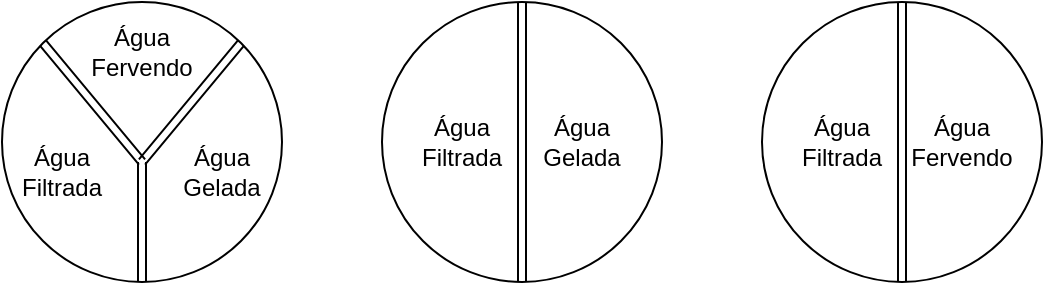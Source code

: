 <mxfile version="24.7.17">
  <diagram name="Página-1" id="nmXsH4Q8Qgoz9HJG3WZ_">
    <mxGraphModel dx="722" dy="380" grid="1" gridSize="10" guides="1" tooltips="1" connect="1" arrows="1" fold="1" page="1" pageScale="1" pageWidth="827" pageHeight="1169" math="0" shadow="0">
      <root>
        <mxCell id="0" />
        <mxCell id="1" parent="0" />
        <mxCell id="P0GF9yvNn_1uCxRCZuNS-26" value="" style="ellipse;whiteSpace=wrap;html=1;aspect=fixed;" vertex="1" parent="1">
          <mxGeometry x="510" y="90" width="140" height="140" as="geometry" />
        </mxCell>
        <mxCell id="P0GF9yvNn_1uCxRCZuNS-1" value="" style="ellipse;whiteSpace=wrap;html=1;aspect=fixed;" vertex="1" parent="1">
          <mxGeometry x="130" y="90" width="140" height="140" as="geometry" />
        </mxCell>
        <mxCell id="P0GF9yvNn_1uCxRCZuNS-4" value="Água Fervendo" style="text;html=1;align=center;verticalAlign=middle;whiteSpace=wrap;rounded=0;" vertex="1" parent="1">
          <mxGeometry x="580" y="145" width="60" height="30" as="geometry" />
        </mxCell>
        <mxCell id="P0GF9yvNn_1uCxRCZuNS-19" value="" style="ellipse;whiteSpace=wrap;html=1;aspect=fixed;" vertex="1" parent="1">
          <mxGeometry x="320" y="90" width="140" height="140" as="geometry" />
        </mxCell>
        <mxCell id="P0GF9yvNn_1uCxRCZuNS-21" value="Água Filtrada" style="text;html=1;align=center;verticalAlign=middle;whiteSpace=wrap;rounded=0;" vertex="1" parent="1">
          <mxGeometry x="330" y="145" width="60" height="30" as="geometry" />
        </mxCell>
        <mxCell id="P0GF9yvNn_1uCxRCZuNS-22" value="Água Gelada" style="text;html=1;align=center;verticalAlign=middle;whiteSpace=wrap;rounded=0;" vertex="1" parent="1">
          <mxGeometry x="390" y="145" width="60" height="30" as="geometry" />
        </mxCell>
        <mxCell id="P0GF9yvNn_1uCxRCZuNS-23" value="" style="shape=link;html=1;rounded=0;exitX=0.5;exitY=1;exitDx=0;exitDy=0;entryX=0.5;entryY=0;entryDx=0;entryDy=0;" edge="1" source="P0GF9yvNn_1uCxRCZuNS-19" parent="1" target="P0GF9yvNn_1uCxRCZuNS-19">
          <mxGeometry width="100" relative="1" as="geometry">
            <mxPoint x="320" y="159.56" as="sourcePoint" />
            <mxPoint x="390" y="170" as="targetPoint" />
          </mxGeometry>
        </mxCell>
        <mxCell id="P0GF9yvNn_1uCxRCZuNS-27" value="Água Filtrada" style="text;html=1;align=center;verticalAlign=middle;whiteSpace=wrap;rounded=0;" vertex="1" parent="1">
          <mxGeometry x="520" y="145" width="60" height="30" as="geometry" />
        </mxCell>
        <mxCell id="P0GF9yvNn_1uCxRCZuNS-29" value="" style="shape=link;html=1;rounded=0;exitX=0.5;exitY=1;exitDx=0;exitDy=0;entryX=0.5;entryY=0;entryDx=0;entryDy=0;" edge="1" source="P0GF9yvNn_1uCxRCZuNS-26" target="P0GF9yvNn_1uCxRCZuNS-26" parent="1">
          <mxGeometry width="100" relative="1" as="geometry">
            <mxPoint x="510" y="159.56" as="sourcePoint" />
            <mxPoint x="580" y="170" as="targetPoint" />
          </mxGeometry>
        </mxCell>
        <mxCell id="P0GF9yvNn_1uCxRCZuNS-8" value="Água Fervendo" style="text;html=1;align=center;verticalAlign=middle;whiteSpace=wrap;rounded=0;" vertex="1" parent="1">
          <mxGeometry x="170" y="100" width="60" height="30" as="geometry" />
        </mxCell>
        <mxCell id="P0GF9yvNn_1uCxRCZuNS-10" value="Água Filtrada" style="text;html=1;align=center;verticalAlign=middle;whiteSpace=wrap;rounded=0;" vertex="1" parent="1">
          <mxGeometry x="130" y="160" width="60" height="30" as="geometry" />
        </mxCell>
        <mxCell id="P0GF9yvNn_1uCxRCZuNS-13" value="Água Gelada" style="text;html=1;align=center;verticalAlign=middle;whiteSpace=wrap;rounded=0;" vertex="1" parent="1">
          <mxGeometry x="210" y="160" width="60" height="30" as="geometry" />
        </mxCell>
        <mxCell id="P0GF9yvNn_1uCxRCZuNS-14" value="" style="shape=link;html=1;rounded=0;exitX=0.5;exitY=1;exitDx=0;exitDy=0;" edge="1" parent="1" source="P0GF9yvNn_1uCxRCZuNS-1">
          <mxGeometry width="100" relative="1" as="geometry">
            <mxPoint x="130" y="159.56" as="sourcePoint" />
            <mxPoint x="200" y="170" as="targetPoint" />
          </mxGeometry>
        </mxCell>
        <mxCell id="P0GF9yvNn_1uCxRCZuNS-15" value="" style="shape=link;html=1;rounded=0;entryX=0;entryY=0;entryDx=0;entryDy=0;" edge="1" parent="1" target="P0GF9yvNn_1uCxRCZuNS-1">
          <mxGeometry width="100" relative="1" as="geometry">
            <mxPoint x="200" y="170" as="sourcePoint" />
            <mxPoint x="235" y="150.44" as="targetPoint" />
          </mxGeometry>
        </mxCell>
        <mxCell id="P0GF9yvNn_1uCxRCZuNS-17" value="" style="shape=link;html=1;rounded=0;entryX=1;entryY=0;entryDx=0;entryDy=0;" edge="1" parent="1" target="P0GF9yvNn_1uCxRCZuNS-1">
          <mxGeometry width="100" relative="1" as="geometry">
            <mxPoint x="200" y="170" as="sourcePoint" />
            <mxPoint x="200.5" y="110.5" as="targetPoint" />
          </mxGeometry>
        </mxCell>
      </root>
    </mxGraphModel>
  </diagram>
</mxfile>
